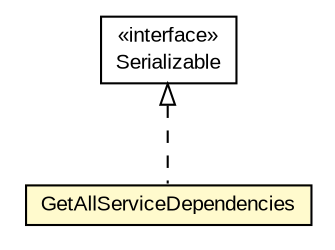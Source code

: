 #!/usr/local/bin/dot
#
# Class diagram 
# Generated by UMLGraph version R5_6-24-gf6e263 (http://www.umlgraph.org/)
#

digraph G {
	edge [fontname="arial",fontsize=10,labelfontname="arial",labelfontsize=10];
	node [fontname="arial",fontsize=10,shape=plaintext];
	nodesep=0.25;
	ranksep=0.5;
	// org.miloss.fgsms.services.interfaces.dataaccessservice.GetAllServiceDependencies
	c434835 [label=<<table title="org.miloss.fgsms.services.interfaces.dataaccessservice.GetAllServiceDependencies" border="0" cellborder="1" cellspacing="0" cellpadding="2" port="p" bgcolor="lemonChiffon" href="./GetAllServiceDependencies.html">
		<tr><td><table border="0" cellspacing="0" cellpadding="1">
<tr><td align="center" balign="center"> GetAllServiceDependencies </td></tr>
		</table></td></tr>
		</table>>, URL="./GetAllServiceDependencies.html", fontname="arial", fontcolor="black", fontsize=10.0];
	//org.miloss.fgsms.services.interfaces.dataaccessservice.GetAllServiceDependencies implements java.io.Serializable
	c435647:p -> c434835:p [dir=back,arrowtail=empty,style=dashed];
	// java.io.Serializable
	c435647 [label=<<table title="java.io.Serializable" border="0" cellborder="1" cellspacing="0" cellpadding="2" port="p" href="http://java.sun.com/j2se/1.4.2/docs/api/java/io/Serializable.html">
		<tr><td><table border="0" cellspacing="0" cellpadding="1">
<tr><td align="center" balign="center"> &#171;interface&#187; </td></tr>
<tr><td align="center" balign="center"> Serializable </td></tr>
		</table></td></tr>
		</table>>, URL="http://java.sun.com/j2se/1.4.2/docs/api/java/io/Serializable.html", fontname="arial", fontcolor="black", fontsize=10.0];
}

